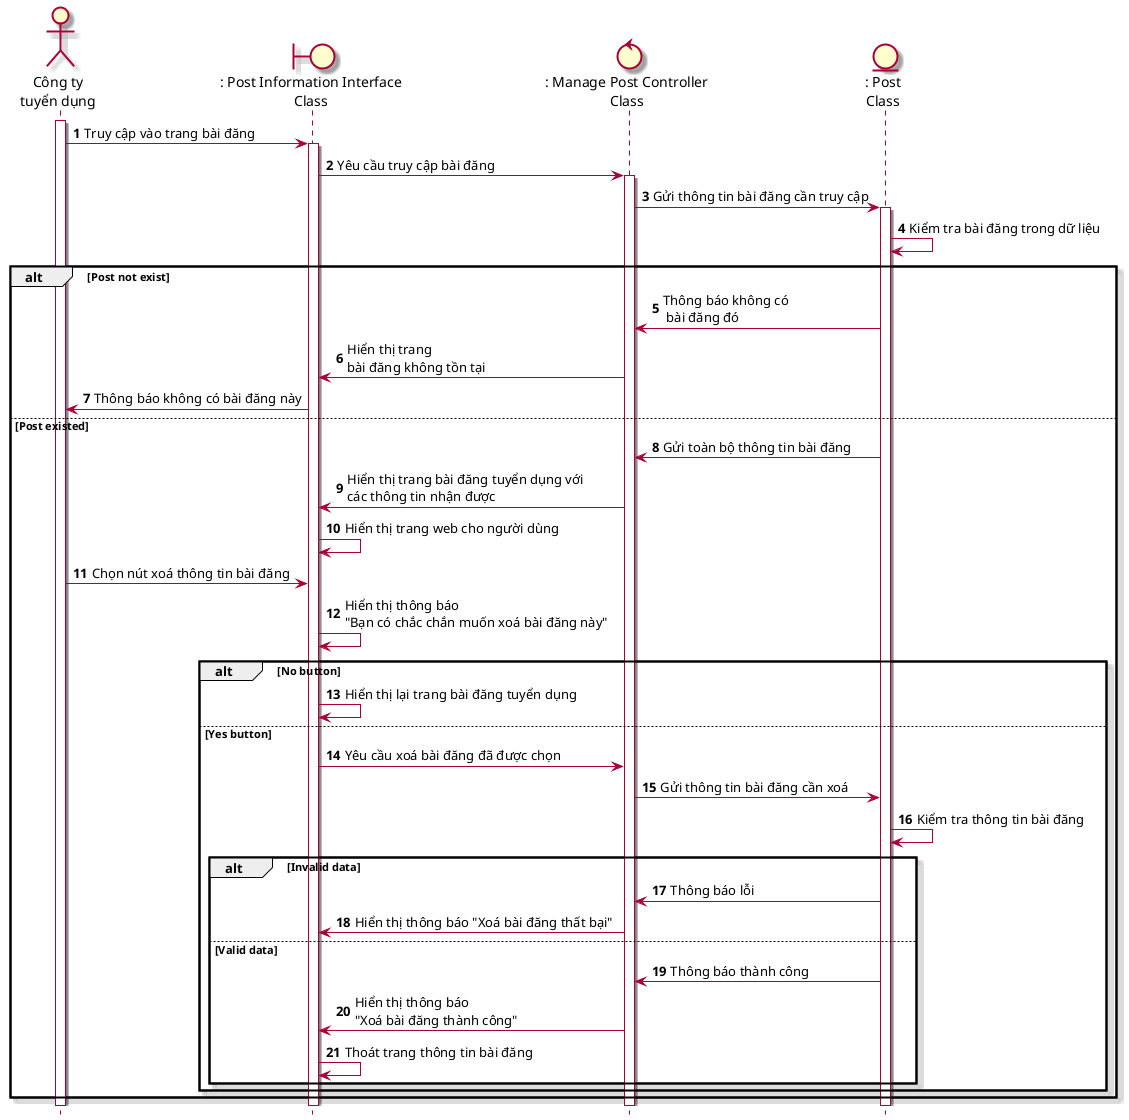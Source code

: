 @startuml SeqXoaBaiDang
skin rose
hide footbox
actor congTy as "Công ty\ntuyển dụng"
boundary postInformatinoInterface as ": Post Information Interface\nClass"
control managePostController as ": Manage Post Controller\nClass"
entity Post as ": Post\nClass"
autonumber 
congTy++
congTy -> postInformatinoInterface++: Truy cập vào trang bài đăng
postInformatinoInterface-> managePostController++: Yêu cầu truy cập bài đăng
managePostController -> Post++:Gửi thông tin bài đăng cần truy cập
Post -> Post: Kiểm tra bài đăng trong dữ liệu
alt Post not exist
    Post-> managePostController: Thông báo không có\n bài đăng đó
    managePostController -> postInformatinoInterface: Hiển thị trang \nbài đăng không tồn tại 
    postInformatinoInterface -> congTy: Thông báo không có bài đăng này
else Post existed
    Post-> managePostController: Gửi toàn bộ thông tin bài đăng
    managePostController -> postInformatinoInterface: Hiển thị trang bài đăng tuyển dụng với \ncác thông tin nhận được
    postInformatinoInterface -> postInformatinoInterface: Hiển thị trang web cho người dùng
    congTy -> postInformatinoInterface: Chọn nút xoá thông tin bài đăng
    postInformatinoInterface -> postInformatinoInterface: Hiển thị thông báo \n"Bạn có chắc chắn muốn xoá bài đăng này"
    alt No button
    postInformatinoInterface->postInformatinoInterface: Hiển thị lại trang bài đăng tuyển dụng
    else Yes button
    postInformatinoInterface-> managePostController: Yêu cầu xoá bài đăng đã được chọn
    managePostController -> Post: Gửi thông tin bài đăng cần xoá 
    Post->Post: Kiểm tra thông tin bài đăng
    alt Invalid data
    Post->managePostController: Thông báo lỗi 
    managePostController -> postInformatinoInterface: Hiển thị thông báo "Xoá bài đăng thất bại"
    else Valid data
    Post->managePostController: Thông báo thành công
    managePostController -> postInformatinoInterface: Hiển thị thông báo \n"Xoá bài đăng thành công"
    postInformatinoInterface -> postInformatinoInterface: Thoát trang thông tin bài đăng
    end
    end
end
@enduml